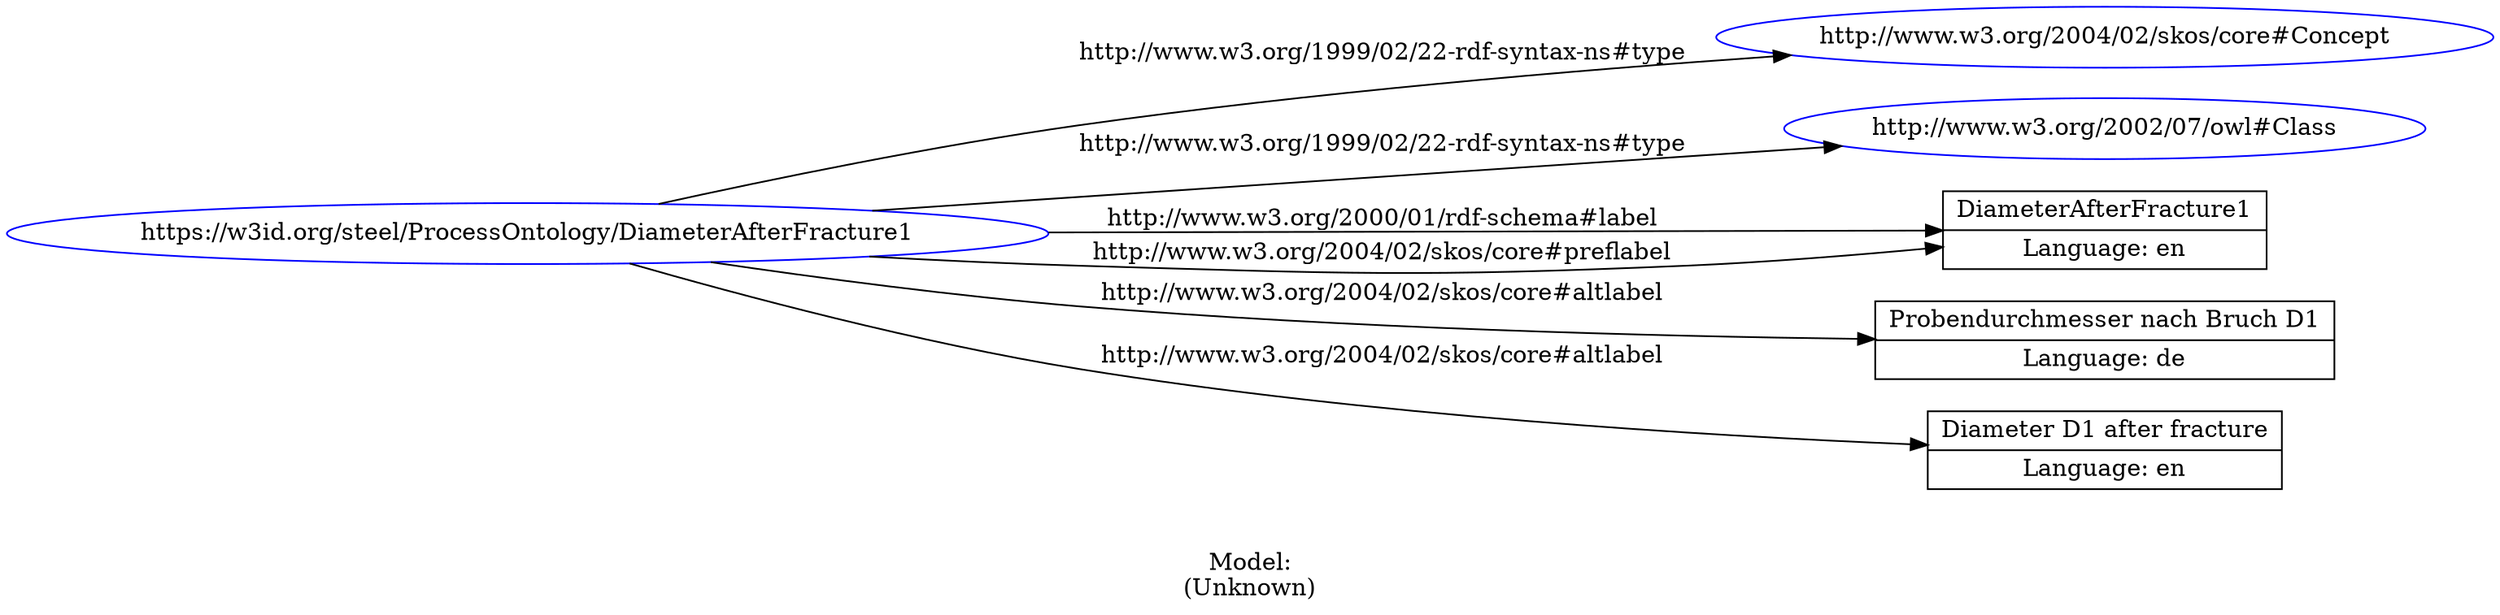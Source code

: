digraph {
	rankdir = LR;
	charset="utf-8";

	"Rhttps://w3id.org/steel/ProcessOntology/DiameterAfterFracture1" -> "Rhttp://www.w3.org/2004/02/skos/core#Concept" [ label="http://www.w3.org/1999/02/22-rdf-syntax-ns#type" ];
	"Rhttps://w3id.org/steel/ProcessOntology/DiameterAfterFracture1" -> "Rhttp://www.w3.org/2002/07/owl#Class" [ label="http://www.w3.org/1999/02/22-rdf-syntax-ns#type" ];
	"Rhttps://w3id.org/steel/ProcessOntology/DiameterAfterFracture1" -> "LDiameterAfterFracture1|Language: en" [ label="http://www.w3.org/2000/01/rdf-schema#label" ];
	"Rhttps://w3id.org/steel/ProcessOntology/DiameterAfterFracture1" -> "LProbendurchmesser nach Bruch D1|Language: de" [ label="http://www.w3.org/2004/02/skos/core#altlabel" ];
	"Rhttps://w3id.org/steel/ProcessOntology/DiameterAfterFracture1" -> "LDiameter D1 after fracture|Language: en" [ label="http://www.w3.org/2004/02/skos/core#altlabel" ];
	"Rhttps://w3id.org/steel/ProcessOntology/DiameterAfterFracture1" -> "LDiameterAfterFracture1|Language: en" [ label="http://www.w3.org/2004/02/skos/core#preflabel" ];

	// Resources
	"Rhttps://w3id.org/steel/ProcessOntology/DiameterAfterFracture1" [ label="https://w3id.org/steel/ProcessOntology/DiameterAfterFracture1", shape = ellipse, color = blue ];
	"Rhttp://www.w3.org/2004/02/skos/core#Concept" [ label="http://www.w3.org/2004/02/skos/core#Concept", shape = ellipse, color = blue ];
	"Rhttp://www.w3.org/2002/07/owl#Class" [ label="http://www.w3.org/2002/07/owl#Class", shape = ellipse, color = blue ];

	// Anonymous nodes

	// Literals
	"LDiameterAfterFracture1|Language: en" [ label="DiameterAfterFracture1|Language: en", shape = record ];
	"LProbendurchmesser nach Bruch D1|Language: de" [ label="Probendurchmesser nach Bruch D1|Language: de", shape = record ];
	"LDiameter D1 after fracture|Language: en" [ label="Diameter D1 after fracture|Language: en", shape = record ];

	label="\n\nModel:\n(Unknown)";
}
